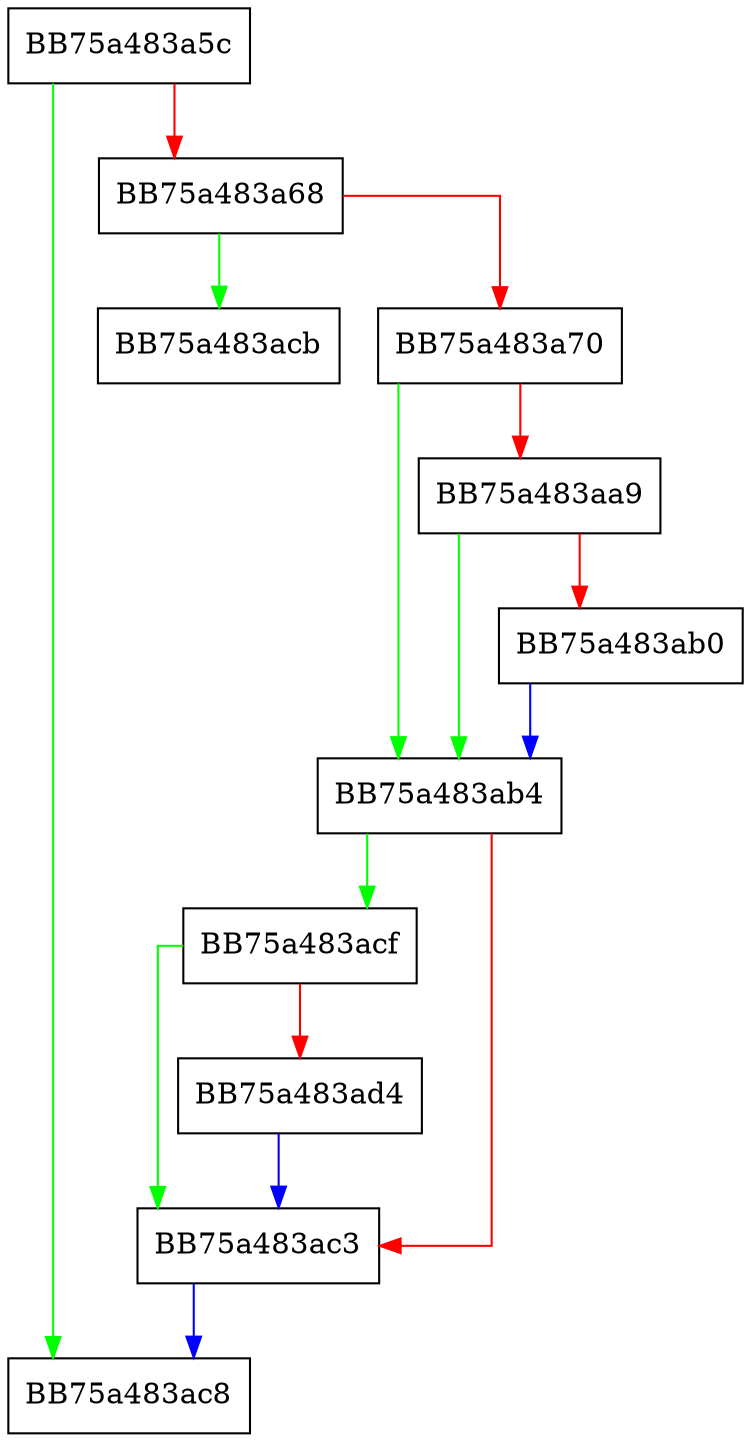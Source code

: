 digraph read_SIB {
  node [shape="box"];
  graph [splines=ortho];
  BB75a483a5c -> BB75a483ac8 [color="green"];
  BB75a483a5c -> BB75a483a68 [color="red"];
  BB75a483a68 -> BB75a483acb [color="green"];
  BB75a483a68 -> BB75a483a70 [color="red"];
  BB75a483a70 -> BB75a483ab4 [color="green"];
  BB75a483a70 -> BB75a483aa9 [color="red"];
  BB75a483aa9 -> BB75a483ab4 [color="green"];
  BB75a483aa9 -> BB75a483ab0 [color="red"];
  BB75a483ab0 -> BB75a483ab4 [color="blue"];
  BB75a483ab4 -> BB75a483acf [color="green"];
  BB75a483ab4 -> BB75a483ac3 [color="red"];
  BB75a483ac3 -> BB75a483ac8 [color="blue"];
  BB75a483acf -> BB75a483ac3 [color="green"];
  BB75a483acf -> BB75a483ad4 [color="red"];
  BB75a483ad4 -> BB75a483ac3 [color="blue"];
}